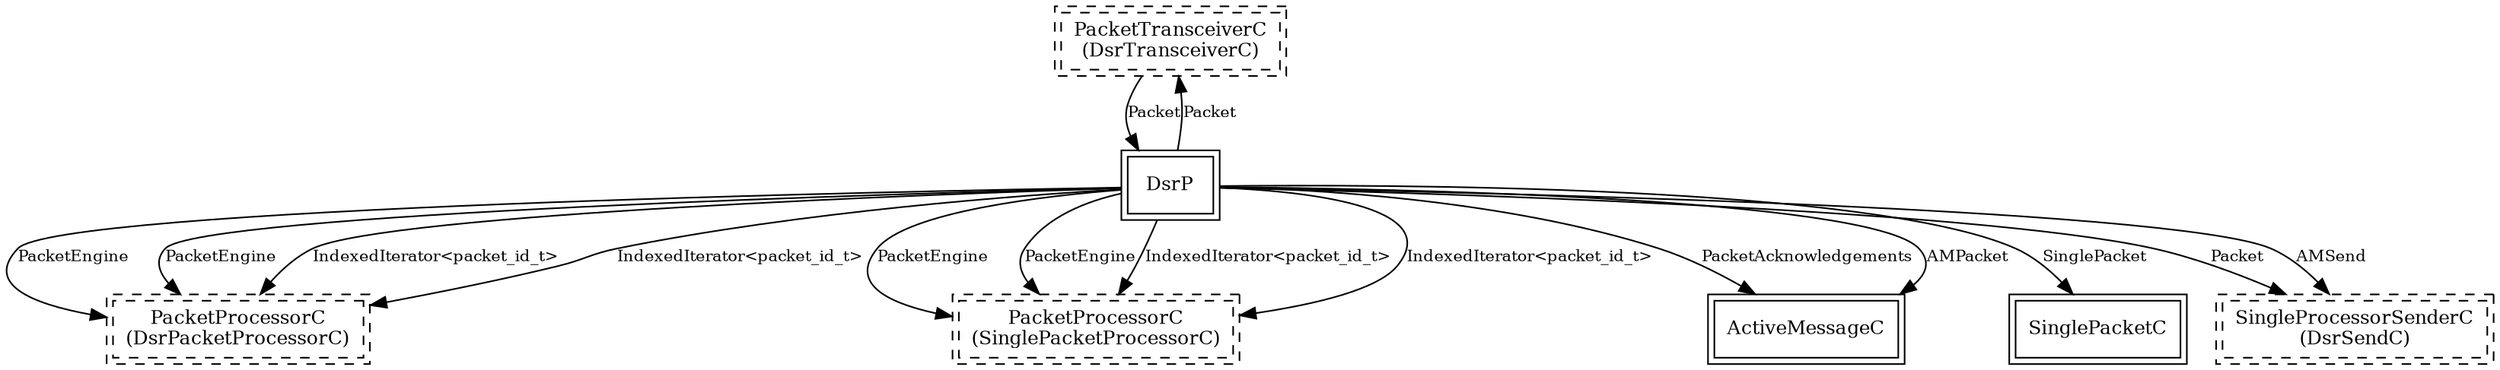 digraph "DsrC" {
  "DsrC.DsrTransceiverC" [fontsize=12, shape=box,peripheries=2, style=dashed, label="PacketTransceiverC\n(DsrTransceiverC)", URL="PacketTransceiverC.html"];
  "DsrP" [fontsize=12, shape=box,peripheries=2, URL="DsrP.html"];
  "DsrP" [fontsize=12, shape=box,peripheries=2, URL="DsrP.html"];
  "DsrC.DsrTransceiverC" [fontsize=12, shape=box,peripheries=2, style=dashed, label="PacketTransceiverC\n(DsrTransceiverC)", URL="PacketTransceiverC.html"];
  "DsrP" [fontsize=12, shape=box,peripheries=2, URL="DsrP.html"];
  "DsrC.DsrPacketProcessorC" [fontsize=12, shape=box,peripheries=2, style=dashed, label="PacketProcessorC\n(DsrPacketProcessorC)", URL="PacketProcessorC.html"];
  "DsrC.SinglePacketProcessorC" [fontsize=12, shape=box,peripheries=2, style=dashed, label="PacketProcessorC\n(SinglePacketProcessorC)", URL="PacketProcessorC.html"];
  "DsrP" [fontsize=12, shape=box,peripheries=2, URL="DsrP.html"];
  "DsrP" [fontsize=12, shape=box,peripheries=2, URL="DsrP.html"];
  "DsrP" [fontsize=12, shape=box,peripheries=2, URL="DsrP.html"];
  "DsrC.DsrPacketProcessorC" [fontsize=12, shape=box,peripheries=2, style=dashed, label="PacketProcessorC\n(DsrPacketProcessorC)", URL="PacketProcessorC.html"];
  "DsrC.SinglePacketProcessorC" [fontsize=12, shape=box,peripheries=2, style=dashed, label="PacketProcessorC\n(SinglePacketProcessorC)", URL="PacketProcessorC.html"];
  "DsrP" [fontsize=12, shape=box,peripheries=2, URL="DsrP.html"];
  "DsrP" [fontsize=12, shape=box,peripheries=2, URL="DsrP.html"];
  "DsrP" [fontsize=12, shape=box,peripheries=2, URL="DsrP.html"];
  "ActiveMessageC" [fontsize=12, shape=box,peripheries=2, URL="tos.lib.tossim.ActiveMessageC.html"];
  "DsrP" [fontsize=12, shape=box,peripheries=2, URL="DsrP.html"];
  "SinglePacketC" [fontsize=12, shape=box,peripheries=2, URL="SinglePacketC.html"];
  "DsrP" [fontsize=12, shape=box,peripheries=2, URL="DsrP.html"];
  "ActiveMessageC" [fontsize=12, shape=box,peripheries=2, URL="tos.lib.tossim.ActiveMessageC.html"];
  "DsrP" [fontsize=12, shape=box,peripheries=2, URL="DsrP.html"];
  "DsrC.DsrSendC" [fontsize=12, shape=box,peripheries=2, style=dashed, label="SingleProcessorSenderC\n(DsrSendC)", URL="SingleProcessorSenderC.html"];
  "DsrP" [fontsize=12, shape=box,peripheries=2, URL="DsrP.html"];
  "DsrC.DsrSendC" [fontsize=12, shape=box,peripheries=2, style=dashed, label="SingleProcessorSenderC\n(DsrSendC)", URL="SingleProcessorSenderC.html"];
  "DsrC.DsrTransceiverC" -> "DsrP" [label="Packet", URL="../ihtml/tos.interfaces.Packet.html", fontsize=10];
  "DsrP" -> "DsrC.DsrTransceiverC" [label="Packet", URL="../ihtml/tos.interfaces.Packet.html", fontsize=10];
  "DsrP" -> "DsrC.DsrPacketProcessorC" [label="PacketEngine", URL="../ihtml/PacketEngine.html", fontsize=10];
  "DsrP" -> "DsrC.SinglePacketProcessorC" [label="PacketEngine", URL="../ihtml/PacketEngine.html", fontsize=10];
  "DsrP" -> "DsrC.SinglePacketProcessorC" [label="PacketEngine", URL="../ihtml/PacketEngine.html", fontsize=10];
  "DsrP" -> "DsrC.DsrPacketProcessorC" [label="PacketEngine", URL="../ihtml/PacketEngine.html", fontsize=10];
  "DsrP" -> "DsrC.DsrPacketProcessorC" [label="IndexedIterator<packet_id_t>", URL="../ihtml/IndexedIterator.html", fontsize=10];
  "DsrP" -> "DsrC.SinglePacketProcessorC" [label="IndexedIterator<packet_id_t>", URL="../ihtml/IndexedIterator.html", fontsize=10];
  "DsrP" -> "DsrC.SinglePacketProcessorC" [label="IndexedIterator<packet_id_t>", URL="../ihtml/IndexedIterator.html", fontsize=10];
  "DsrP" -> "DsrC.DsrPacketProcessorC" [label="IndexedIterator<packet_id_t>", URL="../ihtml/IndexedIterator.html", fontsize=10];
  "DsrP" -> "ActiveMessageC" [label="PacketAcknowledgements", URL="../ihtml/tos.interfaces.PacketAcknowledgements.html", fontsize=10];
  "DsrP" -> "SinglePacketC" [label="SinglePacket", URL="../ihtml/SinglePacket.html", fontsize=10];
  "DsrP" -> "ActiveMessageC" [label="AMPacket", URL="../ihtml/tos.interfaces.AMPacket.html", fontsize=10];
  "DsrP" -> "DsrC.DsrSendC" [label="Packet", URL="../ihtml/tos.interfaces.Packet.html", fontsize=10];
  "DsrP" -> "DsrC.DsrSendC" [label="AMSend", URL="../ihtml/tos.interfaces.AMSend.html", fontsize=10];
}
